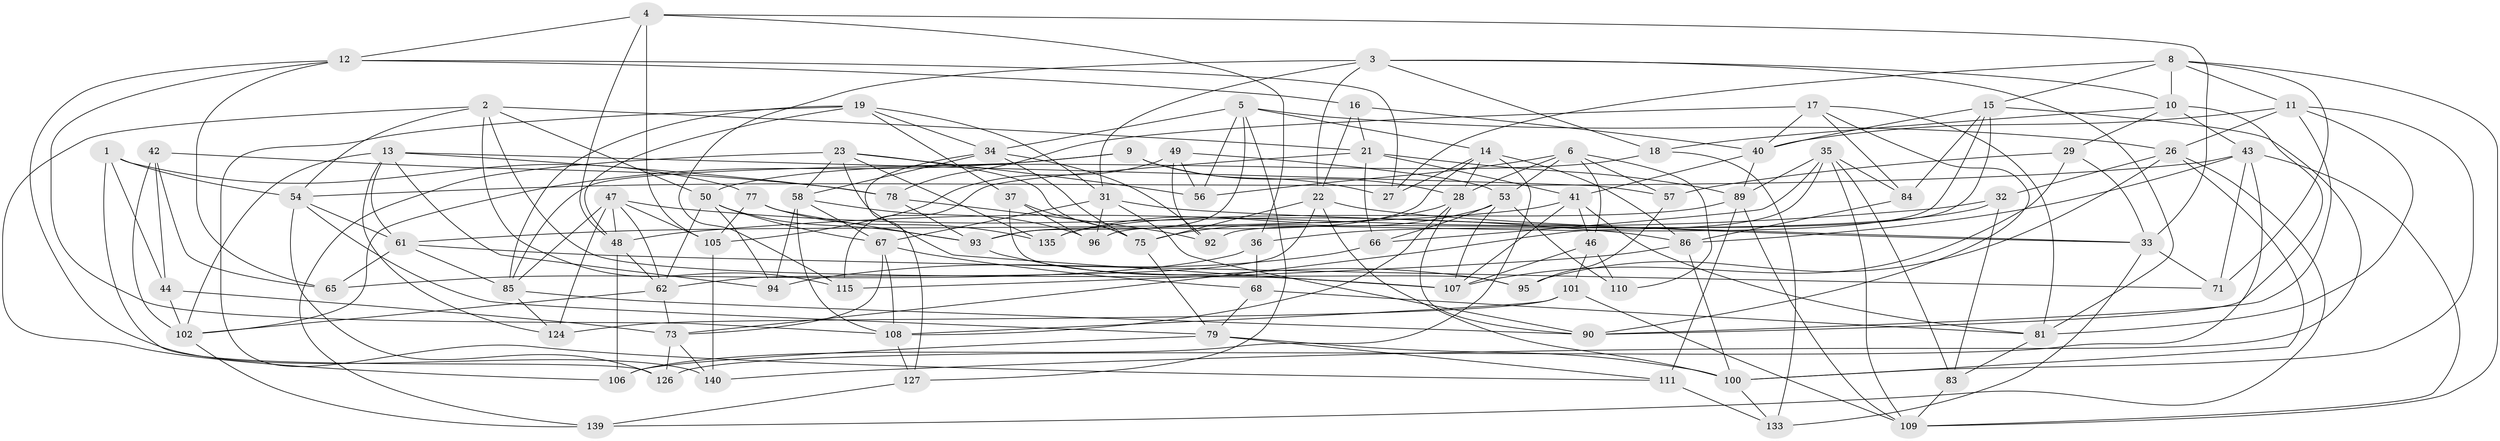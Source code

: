 // Generated by graph-tools (version 1.1) at 2025/52/02/27/25 19:52:29]
// undirected, 89 vertices, 227 edges
graph export_dot {
graph [start="1"]
  node [color=gray90,style=filled];
  1;
  2 [super="+88"];
  3 [super="+24"];
  4 [super="+104"];
  5 [super="+64"];
  6 [super="+7"];
  8 [super="+25"];
  9;
  10 [super="+39"];
  11 [super="+136"];
  12 [super="+69"];
  13 [super="+60"];
  14 [super="+38"];
  15 [super="+91"];
  16;
  17 [super="+45"];
  18;
  19 [super="+20"];
  21 [super="+30"];
  22 [super="+74"];
  23 [super="+52"];
  26 [super="+130"];
  27;
  28 [super="+70"];
  29;
  31 [super="+99"];
  32;
  33 [super="+51"];
  34 [super="+55"];
  35 [super="+118"];
  36;
  37;
  40 [super="+122"];
  41 [super="+59"];
  42;
  43 [super="+134"];
  44;
  46 [super="+125"];
  47 [super="+123"];
  48 [super="+98"];
  49;
  50 [super="+76"];
  53 [super="+103"];
  54 [super="+112"];
  56;
  57;
  58 [super="+114"];
  61 [super="+87"];
  62 [super="+63"];
  65;
  66;
  67 [super="+72"];
  68;
  71;
  73 [super="+82"];
  75 [super="+141"];
  77;
  78 [super="+80"];
  79 [super="+138"];
  81 [super="+120"];
  83;
  84;
  85 [super="+137"];
  86 [super="+129"];
  89 [super="+121"];
  90 [super="+128"];
  92;
  93 [super="+97"];
  94;
  95;
  96;
  100 [super="+131"];
  101;
  102 [super="+119"];
  105 [super="+113"];
  106;
  107 [super="+116"];
  108 [super="+132"];
  109 [super="+117"];
  110;
  111;
  115;
  124;
  126;
  127;
  133;
  135;
  139;
  140;
  1 -- 126;
  1 -- 44;
  1 -- 77;
  1 -- 54;
  2 -- 21;
  2 -- 54;
  2 -- 107;
  2 -- 115;
  2 -- 50;
  2 -- 106;
  3 -- 115;
  3 -- 81;
  3 -- 10;
  3 -- 18;
  3 -- 22;
  3 -- 31;
  4 -- 36;
  4 -- 33;
  4 -- 12;
  4 -- 48;
  4 -- 105 [weight=2];
  5 -- 56;
  5 -- 34;
  5 -- 26;
  5 -- 93;
  5 -- 127;
  5 -- 14;
  6 -- 46;
  6 -- 56;
  6 -- 53;
  6 -- 57;
  6 -- 110;
  6 -- 28;
  8 -- 11;
  8 -- 27;
  8 -- 10;
  8 -- 109;
  8 -- 71;
  8 -- 15;
  9 -- 27;
  9 -- 28;
  9 -- 85;
  9 -- 102;
  10 -- 18;
  10 -- 29;
  10 -- 90;
  10 -- 43;
  11 -- 90;
  11 -- 81;
  11 -- 26;
  11 -- 40;
  11 -- 100;
  12 -- 27;
  12 -- 16;
  12 -- 65;
  12 -- 140;
  12 -- 108;
  13 -- 102;
  13 -- 94;
  13 -- 61;
  13 -- 57;
  13 -- 124;
  13 -- 78;
  14 -- 28;
  14 -- 93;
  14 -- 86;
  14 -- 106;
  14 -- 27;
  15 -- 40;
  15 -- 96;
  15 -- 140;
  15 -- 84;
  15 -- 92;
  16 -- 40;
  16 -- 22;
  16 -- 21;
  17 -- 84;
  17 -- 90;
  17 -- 78 [weight=2];
  17 -- 40;
  17 -- 81;
  18 -- 133;
  18 -- 50;
  19 -- 31;
  19 -- 85;
  19 -- 48;
  19 -- 37;
  19 -- 111;
  19 -- 34;
  21 -- 41;
  21 -- 115;
  21 -- 89;
  21 -- 66;
  22 -- 33;
  22 -- 100;
  22 -- 75;
  22 -- 62;
  23 -- 135;
  23 -- 107;
  23 -- 75;
  23 -- 56;
  23 -- 139;
  23 -- 58;
  26 -- 95;
  26 -- 32;
  26 -- 139;
  26 -- 100;
  28 -- 108;
  28 -- 135;
  28 -- 90;
  29 -- 57;
  29 -- 33;
  29 -- 107;
  31 -- 67;
  31 -- 96;
  31 -- 33;
  31 -- 90;
  32 -- 36;
  32 -- 83;
  32 -- 48;
  33 -- 71;
  33 -- 133;
  34 -- 75;
  34 -- 127;
  34 -- 58;
  34 -- 92;
  35 -- 66;
  35 -- 84;
  35 -- 83;
  35 -- 89;
  35 -- 73;
  35 -- 109;
  36 -- 65;
  36 -- 68;
  37 -- 96;
  37 -- 95;
  37 -- 75;
  40 -- 41;
  40 -- 89;
  41 -- 107;
  41 -- 61;
  41 -- 81;
  41 -- 46;
  42 -- 78;
  42 -- 65;
  42 -- 44;
  42 -- 102;
  43 -- 71;
  43 -- 126;
  43 -- 54;
  43 -- 109;
  43 -- 86;
  44 -- 102;
  44 -- 73;
  46 -- 101;
  46 -- 110 [weight=2];
  46 -- 107;
  47 -- 124;
  47 -- 105;
  47 -- 62;
  47 -- 48;
  47 -- 85;
  47 -- 86;
  48 -- 62;
  48 -- 106;
  49 -- 56;
  49 -- 92;
  49 -- 105;
  49 -- 53;
  50 -- 67;
  50 -- 93;
  50 -- 94;
  50 -- 62;
  53 -- 66;
  53 -- 107;
  53 -- 75;
  53 -- 110;
  54 -- 126;
  54 -- 61;
  54 -- 79;
  57 -- 95;
  58 -- 94;
  58 -- 96;
  58 -- 67;
  58 -- 108;
  61 -- 71;
  61 -- 65;
  61 -- 85;
  62 -- 73;
  62 -- 102;
  66 -- 94;
  67 -- 73;
  67 -- 108;
  67 -- 68;
  68 -- 81;
  68 -- 79;
  73 -- 126;
  73 -- 140;
  75 -- 79;
  77 -- 93;
  77 -- 135;
  77 -- 105;
  78 -- 93;
  78 -- 92;
  79 -- 111;
  79 -- 106;
  79 -- 100;
  81 -- 83;
  83 -- 109;
  84 -- 86;
  85 -- 124;
  85 -- 90;
  86 -- 115;
  86 -- 100;
  89 -- 109;
  89 -- 135;
  89 -- 111;
  93 -- 95;
  100 -- 133;
  101 -- 109;
  101 -- 108;
  101 -- 124;
  102 -- 139;
  105 -- 140;
  108 -- 127;
  111 -- 133;
  127 -- 139;
}
